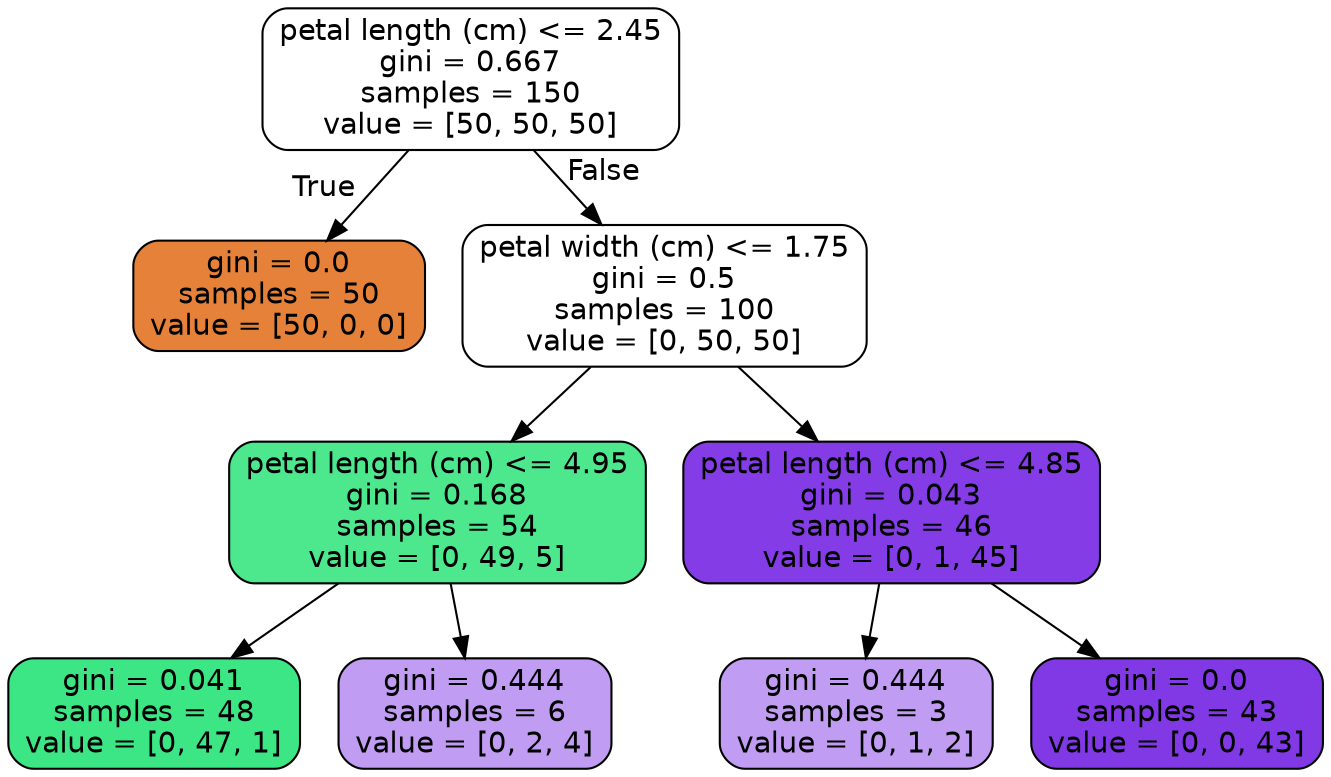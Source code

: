 digraph Tree {
node [shape=box, style="filled, rounded", color="black", fontname="helvetica"] ;
edge [fontname="helvetica"] ;
0 [label="petal length (cm) <= 2.45\ngini = 0.667\nsamples = 150\nvalue = [50, 50, 50]", fillcolor="#ffffff"] ;
1 [label="gini = 0.0\nsamples = 50\nvalue = [50, 0, 0]", fillcolor="#e58139"] ;
0 -> 1 [labeldistance=2.5, labelangle=45, headlabel="True"] ;
2 [label="petal width (cm) <= 1.75\ngini = 0.5\nsamples = 100\nvalue = [0, 50, 50]", fillcolor="#ffffff"] ;
0 -> 2 [labeldistance=2.5, labelangle=-45, headlabel="False"] ;
3 [label="petal length (cm) <= 4.95\ngini = 0.168\nsamples = 54\nvalue = [0, 49, 5]", fillcolor="#4de88e"] ;
2 -> 3 ;
4 [label="gini = 0.041\nsamples = 48\nvalue = [0, 47, 1]", fillcolor="#3de684"] ;
3 -> 4 ;
5 [label="gini = 0.444\nsamples = 6\nvalue = [0, 2, 4]", fillcolor="#c09cf2"] ;
3 -> 5 ;
6 [label="petal length (cm) <= 4.85\ngini = 0.043\nsamples = 46\nvalue = [0, 1, 45]", fillcolor="#843de6"] ;
2 -> 6 ;
7 [label="gini = 0.444\nsamples = 3\nvalue = [0, 1, 2]", fillcolor="#c09cf2"] ;
6 -> 7 ;
8 [label="gini = 0.0\nsamples = 43\nvalue = [0, 0, 43]", fillcolor="#8139e5"] ;
6 -> 8 ;
}